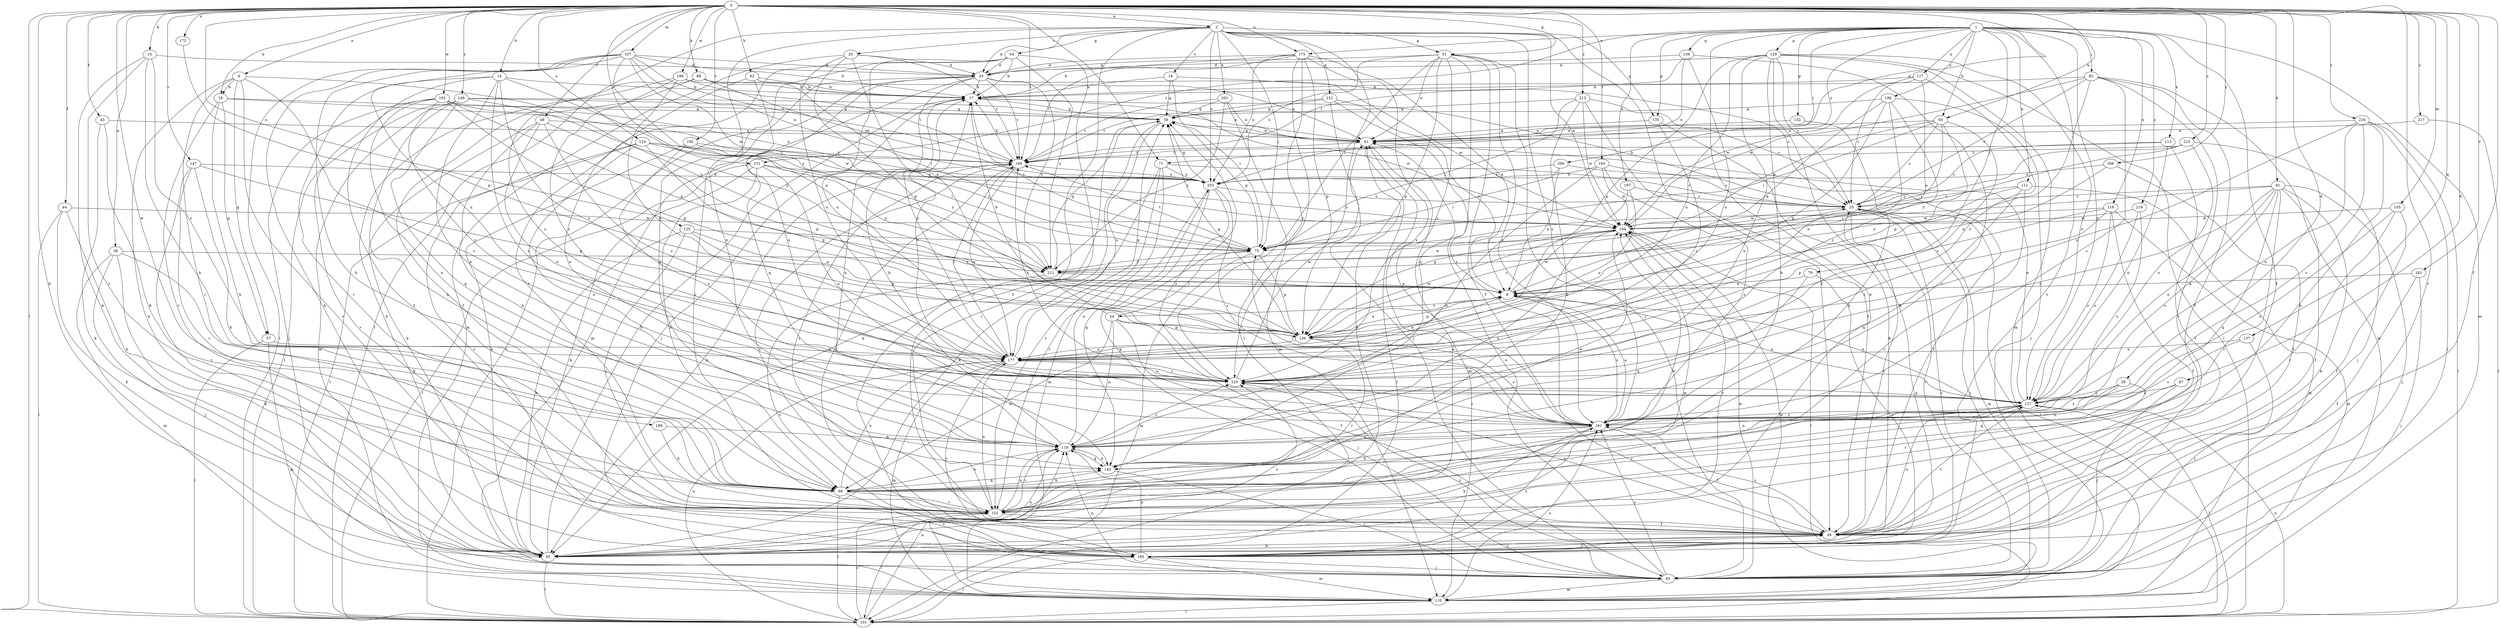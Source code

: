 strict digraph  {
0;
1;
2;
6;
8;
14;
15;
16;
17;
18;
20;
24;
25;
28;
33;
36;
41;
43;
44;
48;
49;
51;
54;
57;
58;
62;
65;
66;
71;
75;
79;
82;
83;
87;
88;
91;
92;
101;
105;
107;
110;
111;
113;
117;
118;
119;
124;
125;
127;
129;
132;
135;
136;
137;
139;
141;
143;
147;
149;
151;
152;
161;
163;
168;
172;
175;
177;
181;
182;
185;
186;
189;
192;
194;
196;
197;
201;
203;
206;
209;
211;
213;
215;
216;
217;
219;
220;
0 -> 2  [label=a];
0 -> 6  [label=a];
0 -> 14  [label=b];
0 -> 15  [label=b];
0 -> 16  [label=b];
0 -> 28  [label=d];
0 -> 36  [label=e];
0 -> 41  [label=e];
0 -> 43  [label=f];
0 -> 44  [label=f];
0 -> 48  [label=f];
0 -> 49  [label=f];
0 -> 51  [label=g];
0 -> 62  [label=h];
0 -> 65  [label=h];
0 -> 71  [label=i];
0 -> 87  [label=k];
0 -> 88  [label=k];
0 -> 91  [label=k];
0 -> 92  [label=k];
0 -> 101  [label=l];
0 -> 105  [label=m];
0 -> 107  [label=m];
0 -> 124  [label=o];
0 -> 125  [label=o];
0 -> 137  [label=q];
0 -> 147  [label=r];
0 -> 149  [label=r];
0 -> 151  [label=r];
0 -> 163  [label=t];
0 -> 168  [label=t];
0 -> 172  [label=u];
0 -> 175  [label=u];
0 -> 181  [label=v];
0 -> 182  [label=v];
0 -> 185  [label=v];
0 -> 186  [label=w];
0 -> 189  [label=w];
0 -> 192  [label=w];
0 -> 206  [label=y];
0 -> 213  [label=z];
0 -> 215  [label=z];
0 -> 216  [label=z];
0 -> 217  [label=z];
1 -> 49  [label=f];
1 -> 65  [label=h];
1 -> 71  [label=i];
1 -> 79  [label=j];
1 -> 82  [label=j];
1 -> 92  [label=k];
1 -> 110  [label=m];
1 -> 111  [label=n];
1 -> 113  [label=n];
1 -> 117  [label=n];
1 -> 118  [label=n];
1 -> 127  [label=o];
1 -> 129  [label=p];
1 -> 132  [label=p];
1 -> 135  [label=p];
1 -> 139  [label=q];
1 -> 151  [label=r];
1 -> 175  [label=u];
1 -> 185  [label=v];
1 -> 196  [label=x];
1 -> 197  [label=x];
1 -> 209  [label=y];
1 -> 219  [label=z];
2 -> 18  [label=c];
2 -> 20  [label=c];
2 -> 33  [label=d];
2 -> 49  [label=f];
2 -> 51  [label=g];
2 -> 54  [label=g];
2 -> 75  [label=i];
2 -> 101  [label=l];
2 -> 119  [label=n];
2 -> 135  [label=p];
2 -> 141  [label=q];
2 -> 161  [label=s];
2 -> 185  [label=v];
2 -> 194  [label=w];
2 -> 201  [label=x];
2 -> 203  [label=x];
2 -> 220  [label=z];
6 -> 16  [label=b];
6 -> 57  [label=g];
6 -> 92  [label=k];
6 -> 152  [label=r];
6 -> 161  [label=s];
6 -> 185  [label=v];
6 -> 211  [label=y];
8 -> 24  [label=c];
8 -> 127  [label=o];
8 -> 136  [label=p];
8 -> 161  [label=s];
8 -> 194  [label=w];
14 -> 8  [label=a];
14 -> 17  [label=b];
14 -> 49  [label=f];
14 -> 119  [label=n];
14 -> 152  [label=r];
14 -> 161  [label=s];
14 -> 177  [label=u];
15 -> 33  [label=d];
15 -> 66  [label=h];
15 -> 92  [label=k];
15 -> 152  [label=r];
15 -> 220  [label=z];
16 -> 57  [label=g];
16 -> 58  [label=g];
16 -> 66  [label=h];
16 -> 152  [label=r];
16 -> 194  [label=w];
17 -> 58  [label=g];
17 -> 75  [label=i];
17 -> 83  [label=j];
17 -> 119  [label=n];
17 -> 194  [label=w];
18 -> 17  [label=b];
18 -> 25  [label=c];
18 -> 58  [label=g];
18 -> 75  [label=i];
20 -> 8  [label=a];
20 -> 33  [label=d];
20 -> 110  [label=m];
20 -> 136  [label=p];
20 -> 168  [label=t];
20 -> 177  [label=u];
24 -> 17  [label=b];
24 -> 49  [label=f];
24 -> 66  [label=h];
24 -> 75  [label=i];
24 -> 83  [label=j];
24 -> 119  [label=n];
24 -> 136  [label=p];
25 -> 17  [label=b];
25 -> 83  [label=j];
25 -> 101  [label=l];
25 -> 110  [label=m];
25 -> 185  [label=v];
25 -> 194  [label=w];
28 -> 119  [label=n];
28 -> 127  [label=o];
28 -> 152  [label=r];
28 -> 161  [label=s];
33 -> 17  [label=b];
33 -> 101  [label=l];
33 -> 110  [label=m];
33 -> 143  [label=q];
33 -> 152  [label=r];
33 -> 168  [label=t];
33 -> 177  [label=u];
33 -> 194  [label=w];
33 -> 211  [label=y];
36 -> 66  [label=h];
36 -> 83  [label=j];
36 -> 92  [label=k];
36 -> 110  [label=m];
36 -> 211  [label=y];
41 -> 58  [label=g];
41 -> 101  [label=l];
41 -> 110  [label=m];
41 -> 168  [label=t];
43 -> 41  [label=e];
43 -> 66  [label=h];
43 -> 92  [label=k];
44 -> 66  [label=h];
44 -> 92  [label=k];
44 -> 101  [label=l];
44 -> 194  [label=w];
48 -> 41  [label=e];
48 -> 66  [label=h];
48 -> 92  [label=k];
48 -> 127  [label=o];
48 -> 136  [label=p];
48 -> 220  [label=z];
49 -> 25  [label=c];
49 -> 92  [label=k];
49 -> 127  [label=o];
49 -> 161  [label=s];
49 -> 168  [label=t];
49 -> 185  [label=v];
49 -> 220  [label=z];
51 -> 33  [label=d];
51 -> 41  [label=e];
51 -> 49  [label=f];
51 -> 75  [label=i];
51 -> 83  [label=j];
51 -> 136  [label=p];
51 -> 143  [label=q];
51 -> 161  [label=s];
51 -> 203  [label=x];
51 -> 220  [label=z];
54 -> 17  [label=b];
54 -> 33  [label=d];
54 -> 49  [label=f];
54 -> 143  [label=q];
54 -> 152  [label=r];
54 -> 177  [label=u];
54 -> 211  [label=y];
57 -> 101  [label=l];
57 -> 110  [label=m];
57 -> 177  [label=u];
58 -> 41  [label=e];
58 -> 92  [label=k];
58 -> 152  [label=r];
58 -> 177  [label=u];
62 -> 17  [label=b];
62 -> 75  [label=i];
62 -> 119  [label=n];
62 -> 127  [label=o];
65 -> 25  [label=c];
65 -> 41  [label=e];
65 -> 75  [label=i];
65 -> 136  [label=p];
65 -> 194  [label=w];
65 -> 211  [label=y];
65 -> 220  [label=z];
66 -> 101  [label=l];
66 -> 119  [label=n];
66 -> 127  [label=o];
66 -> 143  [label=q];
66 -> 152  [label=r];
66 -> 177  [label=u];
66 -> 185  [label=v];
71 -> 25  [label=c];
71 -> 92  [label=k];
71 -> 110  [label=m];
71 -> 152  [label=r];
71 -> 203  [label=x];
75 -> 58  [label=g];
75 -> 110  [label=m];
75 -> 136  [label=p];
75 -> 168  [label=t];
75 -> 211  [label=y];
79 -> 8  [label=a];
79 -> 143  [label=q];
79 -> 185  [label=v];
82 -> 17  [label=b];
82 -> 25  [label=c];
82 -> 49  [label=f];
82 -> 110  [label=m];
82 -> 161  [label=s];
82 -> 177  [label=u];
82 -> 185  [label=v];
82 -> 194  [label=w];
83 -> 25  [label=c];
83 -> 41  [label=e];
83 -> 58  [label=g];
83 -> 110  [label=m];
83 -> 119  [label=n];
83 -> 161  [label=s];
83 -> 194  [label=w];
83 -> 220  [label=z];
87 -> 83  [label=j];
87 -> 127  [label=o];
87 -> 143  [label=q];
88 -> 17  [label=b];
88 -> 41  [label=e];
88 -> 92  [label=k];
88 -> 203  [label=x];
88 -> 220  [label=z];
91 -> 25  [label=c];
91 -> 49  [label=f];
91 -> 75  [label=i];
91 -> 83  [label=j];
91 -> 92  [label=k];
91 -> 127  [label=o];
91 -> 143  [label=q];
91 -> 152  [label=r];
91 -> 161  [label=s];
91 -> 220  [label=z];
92 -> 17  [label=b];
92 -> 41  [label=e];
92 -> 101  [label=l];
92 -> 119  [label=n];
92 -> 194  [label=w];
92 -> 220  [label=z];
101 -> 119  [label=n];
101 -> 127  [label=o];
101 -> 152  [label=r];
101 -> 177  [label=u];
105 -> 49  [label=f];
105 -> 152  [label=r];
105 -> 161  [label=s];
105 -> 194  [label=w];
107 -> 17  [label=b];
107 -> 33  [label=d];
107 -> 66  [label=h];
107 -> 92  [label=k];
107 -> 101  [label=l];
107 -> 168  [label=t];
107 -> 177  [label=u];
107 -> 194  [label=w];
107 -> 203  [label=x];
107 -> 211  [label=y];
110 -> 101  [label=l];
110 -> 161  [label=s];
110 -> 194  [label=w];
111 -> 25  [label=c];
111 -> 110  [label=m];
111 -> 143  [label=q];
111 -> 152  [label=r];
111 -> 211  [label=y];
113 -> 25  [label=c];
113 -> 49  [label=f];
113 -> 127  [label=o];
113 -> 168  [label=t];
117 -> 8  [label=a];
117 -> 17  [label=b];
117 -> 25  [label=c];
117 -> 194  [label=w];
117 -> 220  [label=z];
118 -> 49  [label=f];
118 -> 110  [label=m];
118 -> 127  [label=o];
118 -> 136  [label=p];
118 -> 194  [label=w];
118 -> 220  [label=z];
119 -> 17  [label=b];
119 -> 143  [label=q];
119 -> 152  [label=r];
119 -> 203  [label=x];
119 -> 220  [label=z];
124 -> 75  [label=i];
124 -> 101  [label=l];
124 -> 119  [label=n];
124 -> 136  [label=p];
124 -> 168  [label=t];
124 -> 185  [label=v];
124 -> 211  [label=y];
125 -> 8  [label=a];
125 -> 75  [label=i];
125 -> 92  [label=k];
125 -> 136  [label=p];
125 -> 152  [label=r];
127 -> 8  [label=a];
127 -> 41  [label=e];
127 -> 49  [label=f];
127 -> 101  [label=l];
127 -> 119  [label=n];
127 -> 152  [label=r];
127 -> 161  [label=s];
129 -> 25  [label=c];
129 -> 33  [label=d];
129 -> 66  [label=h];
129 -> 92  [label=k];
129 -> 101  [label=l];
129 -> 110  [label=m];
129 -> 119  [label=n];
129 -> 127  [label=o];
129 -> 136  [label=p];
129 -> 177  [label=u];
132 -> 41  [label=e];
132 -> 66  [label=h];
135 -> 41  [label=e];
135 -> 92  [label=k];
135 -> 220  [label=z];
136 -> 8  [label=a];
136 -> 25  [label=c];
136 -> 58  [label=g];
136 -> 152  [label=r];
136 -> 161  [label=s];
136 -> 177  [label=u];
136 -> 194  [label=w];
137 -> 83  [label=j];
137 -> 161  [label=s];
137 -> 177  [label=u];
139 -> 33  [label=d];
139 -> 152  [label=r];
139 -> 168  [label=t];
139 -> 177  [label=u];
139 -> 203  [label=x];
141 -> 8  [label=a];
141 -> 58  [label=g];
141 -> 83  [label=j];
141 -> 161  [label=s];
141 -> 168  [label=t];
143 -> 66  [label=h];
143 -> 83  [label=j];
143 -> 119  [label=n];
143 -> 194  [label=w];
147 -> 66  [label=h];
147 -> 136  [label=p];
147 -> 152  [label=r];
147 -> 185  [label=v];
147 -> 203  [label=x];
149 -> 41  [label=e];
149 -> 58  [label=g];
149 -> 66  [label=h];
149 -> 101  [label=l];
149 -> 110  [label=m];
149 -> 143  [label=q];
149 -> 211  [label=y];
151 -> 66  [label=h];
151 -> 92  [label=k];
151 -> 101  [label=l];
151 -> 127  [label=o];
151 -> 203  [label=x];
151 -> 211  [label=y];
152 -> 41  [label=e];
152 -> 49  [label=f];
152 -> 101  [label=l];
152 -> 119  [label=n];
152 -> 177  [label=u];
152 -> 194  [label=w];
161 -> 8  [label=a];
161 -> 49  [label=f];
161 -> 66  [label=h];
161 -> 75  [label=i];
161 -> 92  [label=k];
161 -> 119  [label=n];
161 -> 220  [label=z];
163 -> 25  [label=c];
163 -> 119  [label=n];
163 -> 161  [label=s];
163 -> 194  [label=w];
163 -> 203  [label=x];
168 -> 17  [label=b];
168 -> 49  [label=f];
168 -> 92  [label=k];
168 -> 152  [label=r];
168 -> 177  [label=u];
168 -> 203  [label=x];
172 -> 136  [label=p];
175 -> 8  [label=a];
175 -> 17  [label=b];
175 -> 33  [label=d];
175 -> 101  [label=l];
175 -> 136  [label=p];
175 -> 161  [label=s];
175 -> 168  [label=t];
175 -> 203  [label=x];
175 -> 220  [label=z];
177 -> 8  [label=a];
177 -> 58  [label=g];
177 -> 110  [label=m];
177 -> 168  [label=t];
177 -> 185  [label=v];
177 -> 220  [label=z];
181 -> 8  [label=a];
181 -> 49  [label=f];
181 -> 83  [label=j];
182 -> 75  [label=i];
182 -> 92  [label=k];
182 -> 161  [label=s];
182 -> 168  [label=t];
185 -> 49  [label=f];
185 -> 83  [label=j];
185 -> 101  [label=l];
185 -> 110  [label=m];
185 -> 119  [label=n];
185 -> 161  [label=s];
186 -> 17  [label=b];
186 -> 49  [label=f];
186 -> 168  [label=t];
186 -> 177  [label=u];
186 -> 220  [label=z];
189 -> 66  [label=h];
189 -> 119  [label=n];
192 -> 8  [label=a];
192 -> 58  [label=g];
192 -> 83  [label=j];
192 -> 119  [label=n];
192 -> 136  [label=p];
192 -> 185  [label=v];
192 -> 203  [label=x];
192 -> 220  [label=z];
194 -> 75  [label=i];
194 -> 101  [label=l];
194 -> 119  [label=n];
194 -> 185  [label=v];
196 -> 8  [label=a];
196 -> 58  [label=g];
196 -> 83  [label=j];
196 -> 136  [label=p];
196 -> 177  [label=u];
196 -> 220  [label=z];
197 -> 25  [label=c];
197 -> 136  [label=p];
197 -> 177  [label=u];
201 -> 41  [label=e];
201 -> 58  [label=g];
201 -> 110  [label=m];
201 -> 168  [label=t];
201 -> 211  [label=y];
203 -> 25  [label=c];
203 -> 58  [label=g];
203 -> 143  [label=q];
203 -> 152  [label=r];
203 -> 161  [label=s];
203 -> 220  [label=z];
206 -> 8  [label=a];
206 -> 49  [label=f];
206 -> 203  [label=x];
209 -> 8  [label=a];
209 -> 49  [label=f];
209 -> 75  [label=i];
209 -> 203  [label=x];
211 -> 8  [label=a];
211 -> 58  [label=g];
211 -> 185  [label=v];
211 -> 194  [label=w];
213 -> 25  [label=c];
213 -> 49  [label=f];
213 -> 58  [label=g];
213 -> 66  [label=h];
213 -> 75  [label=i];
213 -> 194  [label=w];
215 -> 75  [label=i];
215 -> 83  [label=j];
215 -> 127  [label=o];
215 -> 168  [label=t];
215 -> 211  [label=y];
216 -> 41  [label=e];
216 -> 66  [label=h];
216 -> 83  [label=j];
216 -> 101  [label=l];
216 -> 127  [label=o];
216 -> 161  [label=s];
216 -> 177  [label=u];
217 -> 41  [label=e];
217 -> 101  [label=l];
219 -> 127  [label=o];
219 -> 161  [label=s];
219 -> 194  [label=w];
220 -> 17  [label=b];
220 -> 41  [label=e];
220 -> 127  [label=o];
220 -> 168  [label=t];
220 -> 177  [label=u];
}
